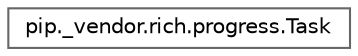 digraph "Graphical Class Hierarchy"
{
 // LATEX_PDF_SIZE
  bgcolor="transparent";
  edge [fontname=Helvetica,fontsize=10,labelfontname=Helvetica,labelfontsize=10];
  node [fontname=Helvetica,fontsize=10,shape=box,height=0.2,width=0.4];
  rankdir="LR";
  Node0 [id="Node000000",label="pip._vendor.rich.progress.Task",height=0.2,width=0.4,color="grey40", fillcolor="white", style="filled",URL="$d5/db9/classpip_1_1__vendor_1_1rich_1_1progress_1_1Task.html",tooltip=" "];
}
